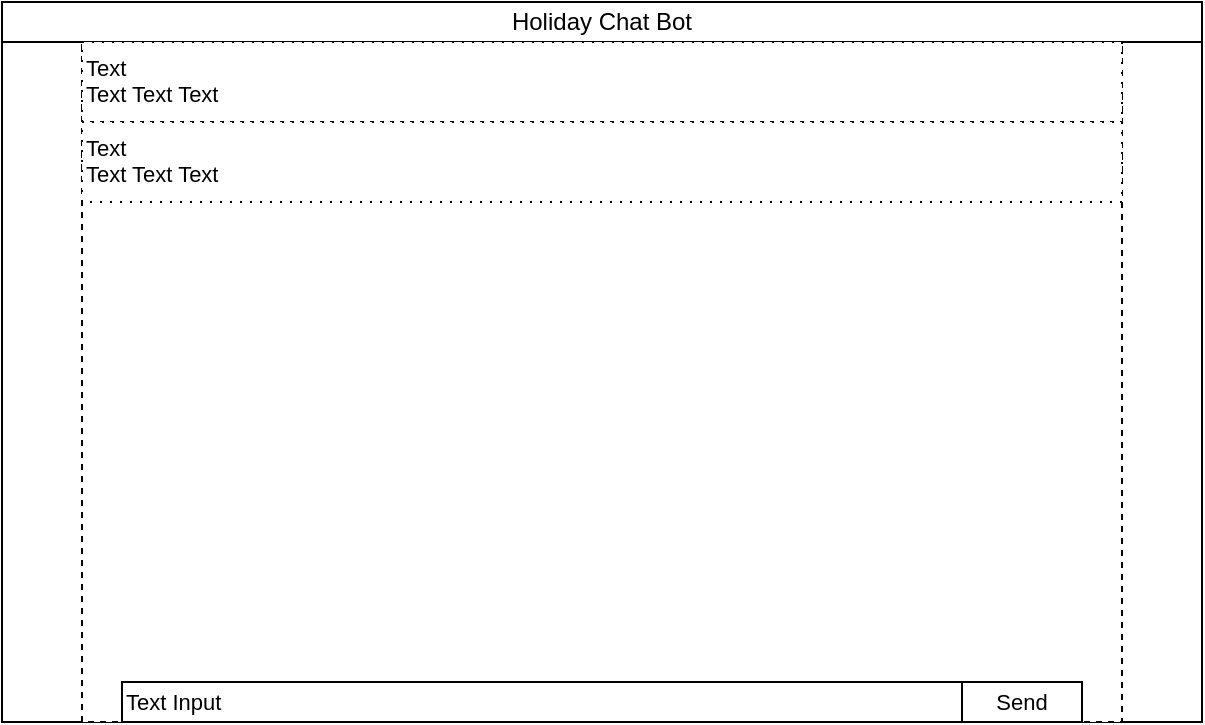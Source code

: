 <mxfile version="20.3.3" type="device" pages="3"><diagram id="rRbaPmhaAuxJNTkl6LD5" name="Wireframe"><mxGraphModel dx="1422" dy="780" grid="1" gridSize="10" guides="1" tooltips="1" connect="1" arrows="1" fold="1" page="1" pageScale="1" pageWidth="827" pageHeight="1169" math="0" shadow="0"><root><mxCell id="0"/><mxCell id="1" parent="0"/><mxCell id="-HLpW1yZBqNIrHYclV6M-1" value="" style="rounded=0;whiteSpace=wrap;html=1;" parent="1" vertex="1"><mxGeometry width="600" height="360" as="geometry"/></mxCell><mxCell id="-HLpW1yZBqNIrHYclV6M-10" value="" style="rounded=0;whiteSpace=wrap;html=1;dashed=1;" parent="1" vertex="1"><mxGeometry x="40" y="20" width="520" height="340" as="geometry"/></mxCell><mxCell id="-HLpW1yZBqNIrHYclV6M-8" value="&lt;div&gt;Holiday Chat Bot&lt;/div&gt;" style="rounded=0;whiteSpace=wrap;html=1;" parent="1" vertex="1"><mxGeometry width="600" height="20" as="geometry"/></mxCell><mxCell id="-HLpW1yZBqNIrHYclV6M-11" value="&lt;div style=&quot;font-size: 11px;&quot;&gt;Text&lt;/div&gt;&lt;div style=&quot;font-size: 11px;&quot;&gt;Text Text Text&lt;br style=&quot;font-size: 11px;&quot;&gt;&lt;/div&gt;" style="rounded=0;whiteSpace=wrap;html=1;dashed=1;align=left;dashPattern=1 4;verticalAlign=top;fontSize=11;" parent="1" vertex="1"><mxGeometry x="40" y="20" width="520" height="40" as="geometry"/></mxCell><mxCell id="-HLpW1yZBqNIrHYclV6M-12" value="&lt;div&gt;Text&lt;/div&gt;&lt;div&gt;Text Text Text&lt;br&gt;&lt;/div&gt;" style="rounded=0;whiteSpace=wrap;html=1;dashed=1;fontSize=11;align=left;dashPattern=1 4;glass=0;verticalAlign=top;" parent="1" vertex="1"><mxGeometry x="40" y="60" width="520" height="40" as="geometry"/></mxCell><mxCell id="-HLpW1yZBqNIrHYclV6M-13" value="&lt;div&gt;Text Input&lt;br&gt;&lt;/div&gt;" style="rounded=0;whiteSpace=wrap;html=1;fontSize=11;align=left;" parent="1" vertex="1"><mxGeometry x="60" y="340" width="480" height="20" as="geometry"/></mxCell><mxCell id="-HLpW1yZBqNIrHYclV6M-14" value="Send" style="rounded=0;whiteSpace=wrap;html=1;fontSize=11;" parent="1" vertex="1"><mxGeometry x="480" y="340" width="60" height="20" as="geometry"/></mxCell></root></mxGraphModel></diagram><diagram id="3B0--Szkb63tFvwPWmGF" name="Use Cases"><mxGraphModel dx="569" dy="312" grid="1" gridSize="10" guides="1" tooltips="1" connect="1" arrows="1" fold="1" page="1" pageScale="1" pageWidth="827" pageHeight="1169" math="0" shadow="0"><root><mxCell id="0"/><mxCell id="1" parent="0"/><mxCell id="AuVyAlOs0xdAZYAUOwa7-15" value="" style="rounded=0;whiteSpace=wrap;html=1;glass=0;fontSize=11;" vertex="1" parent="1"><mxGeometry width="240" height="120" as="geometry"/></mxCell><mxCell id="AuVyAlOs0xdAZYAUOwa7-14" value="" style="rounded=0;whiteSpace=wrap;html=1;glass=0;fontSize=11;" vertex="1" parent="1"><mxGeometry y="120" width="240" height="120" as="geometry"/></mxCell><mxCell id="AuVyAlOs0xdAZYAUOwa7-1" value="User" style="shape=umlActor;verticalLabelPosition=bottom;verticalAlign=top;html=1;outlineConnect=0;rounded=0;glass=0;fontSize=11;" vertex="1" parent="1"><mxGeometry x="20" y="20" width="40" height="80" as="geometry"/></mxCell><mxCell id="AuVyAlOs0xdAZYAUOwa7-2" value="Question" style="endArrow=classic;html=1;rounded=0;fontSize=11;" edge="1" parent="1"><mxGeometry width="50" height="50" relative="1" as="geometry"><mxPoint x="70" y="40" as="sourcePoint"/><mxPoint x="170" y="40" as="targetPoint"/></mxGeometry></mxCell><mxCell id="AuVyAlOs0xdAZYAUOwa7-4" value="Chat Bot" style="shape=umlActor;verticalLabelPosition=bottom;verticalAlign=top;html=1;rounded=0;glass=0;fontSize=11;" vertex="1" parent="1"><mxGeometry x="180" y="20" width="40" height="80" as="geometry"/></mxCell><mxCell id="AuVyAlOs0xdAZYAUOwa7-9" value="Response" style="endArrow=classic;html=1;rounded=0;fontSize=11;" edge="1" parent="1"><mxGeometry width="50" height="50" relative="1" as="geometry"><mxPoint x="170" y="80" as="sourcePoint"/><mxPoint x="70" y="80" as="targetPoint"/></mxGeometry></mxCell><mxCell id="AuVyAlOs0xdAZYAUOwa7-10" value="Chat Bot" style="shape=umlActor;verticalLabelPosition=bottom;verticalAlign=top;html=1;outlineConnect=0;rounded=0;glass=0;fontSize=11;" vertex="1" parent="1"><mxGeometry x="20" y="140" width="40" height="80" as="geometry"/></mxCell><mxCell id="AuVyAlOs0xdAZYAUOwa7-11" value="Question" style="endArrow=classic;html=1;rounded=0;fontSize=11;" edge="1" parent="1"><mxGeometry width="50" height="50" relative="1" as="geometry"><mxPoint x="70" y="160" as="sourcePoint"/><mxPoint x="170" y="160" as="targetPoint"/></mxGeometry></mxCell><mxCell id="AuVyAlOs0xdAZYAUOwa7-12" value="User" style="shape=umlActor;verticalLabelPosition=bottom;verticalAlign=top;html=1;rounded=0;glass=0;fontSize=11;" vertex="1" parent="1"><mxGeometry x="180" y="140" width="40" height="80" as="geometry"/></mxCell><mxCell id="AuVyAlOs0xdAZYAUOwa7-13" value="Response" style="endArrow=classic;html=1;rounded=0;fontSize=11;" edge="1" parent="1"><mxGeometry width="50" height="50" relative="1" as="geometry"><mxPoint x="170" y="200" as="sourcePoint"/><mxPoint x="70" y="200" as="targetPoint"/></mxGeometry></mxCell></root></mxGraphModel></diagram><diagram id="VWvXQfUAhhoTsaIBSG6E" name="Class Diagram"><mxGraphModel dx="1422" dy="780" grid="1" gridSize="10" guides="1" tooltips="1" connect="1" arrows="1" fold="1" page="1" pageScale="1" pageWidth="827" pageHeight="1169" math="0" shadow="0"><root><mxCell id="0"/><mxCell id="1" parent="0"/><mxCell id="RMdLKQfHAU37e9BvBeTm-1" value="Holiday" style="swimlane;fontStyle=0;childLayout=stackLayout;horizontal=1;startSize=26;fillColor=#dae8fc;horizontalStack=0;resizeParent=1;resizeParentMax=0;resizeLast=0;collapsible=1;marginBottom=0;strokeColor=#6c8ebf;" vertex="1" parent="1"><mxGeometry width="160" height="286" as="geometry"/></mxCell><mxCell id="RMdLKQfHAU37e9BvBeTm-2" value="HolidayReference: int" style="text;strokeColor=#6c8ebf;fillColor=#dae8fc;align=left;verticalAlign=top;spacingLeft=4;spacingRight=4;overflow=hidden;rotatable=0;points=[[0,0.5],[1,0.5]];portConstraint=eastwest;" vertex="1" parent="RMdLKQfHAU37e9BvBeTm-1"><mxGeometry y="26" width="160" height="26" as="geometry"/></mxCell><mxCell id="RMdLKQfHAU37e9BvBeTm-3" value="HotelName: str" style="text;strokeColor=#6c8ebf;fillColor=#dae8fc;align=left;verticalAlign=top;spacingLeft=4;spacingRight=4;overflow=hidden;rotatable=0;points=[[0,0.5],[1,0.5]];portConstraint=eastwest;" vertex="1" parent="RMdLKQfHAU37e9BvBeTm-1"><mxGeometry y="52" width="160" height="26" as="geometry"/></mxCell><mxCell id="RMdLKQfHAU37e9BvBeTm-4" value="City: str" style="text;strokeColor=#6c8ebf;fillColor=#dae8fc;align=left;verticalAlign=top;spacingLeft=4;spacingRight=4;overflow=hidden;rotatable=0;points=[[0,0.5],[1,0.5]];portConstraint=eastwest;" vertex="1" parent="RMdLKQfHAU37e9BvBeTm-1"><mxGeometry y="78" width="160" height="26" as="geometry"/></mxCell><mxCell id="RMdLKQfHAU37e9BvBeTm-5" value="Continent: str&#xA;" style="text;strokeColor=#6c8ebf;fillColor=#dae8fc;align=left;verticalAlign=top;spacingLeft=4;spacingRight=4;overflow=hidden;rotatable=0;points=[[0,0.5],[1,0.5]];portConstraint=eastwest;" vertex="1" parent="RMdLKQfHAU37e9BvBeTm-1"><mxGeometry y="104" width="160" height="26" as="geometry"/></mxCell><mxCell id="RMdLKQfHAU37e9BvBeTm-6" value="Country: str" style="text;strokeColor=#6c8ebf;fillColor=#dae8fc;align=left;verticalAlign=top;spacingLeft=4;spacingRight=4;overflow=hidden;rotatable=0;points=[[0,0.5],[1,0.5]];portConstraint=eastwest;" vertex="1" parent="RMdLKQfHAU37e9BvBeTm-1"><mxGeometry y="130" width="160" height="26" as="geometry"/></mxCell><mxCell id="RMdLKQfHAU37e9BvBeTm-7" value="Category: str" style="text;strokeColor=#6c8ebf;fillColor=#dae8fc;align=left;verticalAlign=top;spacingLeft=4;spacingRight=4;overflow=hidden;rotatable=0;points=[[0,0.5],[1,0.5]];portConstraint=eastwest;" vertex="1" parent="RMdLKQfHAU37e9BvBeTm-1"><mxGeometry y="156" width="160" height="26" as="geometry"/></mxCell><mxCell id="RMdLKQfHAU37e9BvBeTm-8" value="StarRating: int" style="text;strokeColor=#6c8ebf;fillColor=#dae8fc;align=left;verticalAlign=top;spacingLeft=4;spacingRight=4;overflow=hidden;rotatable=0;points=[[0,0.5],[1,0.5]];portConstraint=eastwest;" vertex="1" parent="RMdLKQfHAU37e9BvBeTm-1"><mxGeometry y="182" width="160" height="26" as="geometry"/></mxCell><mxCell id="RMdLKQfHAU37e9BvBeTm-9" value="TempRating: str" style="text;strokeColor=#6c8ebf;fillColor=#dae8fc;align=left;verticalAlign=top;spacingLeft=4;spacingRight=4;overflow=hidden;rotatable=0;points=[[0,0.5],[1,0.5]];portConstraint=eastwest;" vertex="1" parent="RMdLKQfHAU37e9BvBeTm-1"><mxGeometry y="208" width="160" height="26" as="geometry"/></mxCell><mxCell id="RMdLKQfHAU37e9BvBeTm-10" value="Location: str" style="text;strokeColor=#6c8ebf;fillColor=#dae8fc;align=left;verticalAlign=top;spacingLeft=4;spacingRight=4;overflow=hidden;rotatable=0;points=[[0,0.5],[1,0.5]];portConstraint=eastwest;" vertex="1" parent="RMdLKQfHAU37e9BvBeTm-1"><mxGeometry y="234" width="160" height="26" as="geometry"/></mxCell><mxCell id="RMdLKQfHAU37e9BvBeTm-11" value="PricePerNight: int" style="text;strokeColor=#6c8ebf;fillColor=#dae8fc;align=left;verticalAlign=top;spacingLeft=4;spacingRight=4;overflow=hidden;rotatable=0;points=[[0,0.5],[1,0.5]];portConstraint=eastwest;" vertex="1" parent="RMdLKQfHAU37e9BvBeTm-1"><mxGeometry y="260" width="160" height="26" as="geometry"/></mxCell><mxCell id="RMdLKQfHAU37e9BvBeTm-12" value="Question" style="swimlane;fontStyle=0;childLayout=stackLayout;horizontal=1;startSize=26;fillColor=#dae8fc;horizontalStack=0;resizeParent=1;resizeParentMax=0;resizeLast=0;collapsible=1;marginBottom=0;strokeColor=#6c8ebf;" vertex="1" parent="1"><mxGeometry y="320" width="160" height="104" as="geometry"/></mxCell><mxCell id="RMdLKQfHAU37e9BvBeTm-13" value="question: str" style="text;strokeColor=#6c8ebf;fillColor=#dae8fc;align=left;verticalAlign=top;spacingLeft=4;spacingRight=4;overflow=hidden;rotatable=0;points=[[0,0.5],[1,0.5]];portConstraint=eastwest;" vertex="1" parent="RMdLKQfHAU37e9BvBeTm-12"><mxGeometry y="26" width="160" height="26" as="geometry"/></mxCell><mxCell id="RMdLKQfHAU37e9BvBeTm-14" value="followup: Question or None" style="text;strokeColor=#6c8ebf;fillColor=#dae8fc;align=left;verticalAlign=top;spacingLeft=4;spacingRight=4;overflow=hidden;rotatable=0;points=[[0,0.5],[1,0.5]];portConstraint=eastwest;" vertex="1" parent="RMdLKQfHAU37e9BvBeTm-12"><mxGeometry y="52" width="160" height="26" as="geometry"/></mxCell><mxCell id="RMdLKQfHAU37e9BvBeTm-15" value="impact: str" style="text;strokeColor=#6c8ebf;fillColor=#dae8fc;align=left;verticalAlign=top;spacingLeft=4;spacingRight=4;overflow=hidden;rotatable=0;points=[[0,0.5],[1,0.5]];portConstraint=eastwest;" vertex="1" parent="RMdLKQfHAU37e9BvBeTm-12"><mxGeometry y="78" width="160" height="26" as="geometry"/></mxCell><mxCell id="RMdLKQfHAU37e9BvBeTm-16" value="Bot" style="swimlane;fontStyle=0;childLayout=stackLayout;horizontal=1;startSize=26;fillColor=#dae8fc;horizontalStack=0;resizeParent=1;resizeParentMax=0;resizeLast=0;collapsible=1;marginBottom=0;strokeColor=#6c8ebf;" vertex="1" parent="1"><mxGeometry y="481" width="160" height="208" as="geometry"/></mxCell><mxCell id="RMdLKQfHAU37e9BvBeTm-17" value="username: str" style="text;strokeColor=#6c8ebf;fillColor=#dae8fc;align=left;verticalAlign=top;spacingLeft=4;spacingRight=4;overflow=hidden;rotatable=0;points=[[0,0.5],[1,0.5]];portConstraint=eastwest;" vertex="1" parent="RMdLKQfHAU37e9BvBeTm-16"><mxGeometry y="26" width="160" height="26" as="geometry"/></mxCell><mxCell id="RMdLKQfHAU37e9BvBeTm-18" value="holidays: list[Holiday]" style="text;strokeColor=#6c8ebf;fillColor=#dae8fc;align=left;verticalAlign=top;spacingLeft=4;spacingRight=4;overflow=hidden;rotatable=0;points=[[0,0.5],[1,0.5]];portConstraint=eastwest;" vertex="1" parent="RMdLKQfHAU37e9BvBeTm-16"><mxGeometry y="52" width="160" height="26" as="geometry"/></mxCell><mxCell id="RMdLKQfHAU37e9BvBeTm-19" value="questions: list[Question]" style="text;strokeColor=#6c8ebf;fillColor=#dae8fc;align=left;verticalAlign=top;spacingLeft=4;spacingRight=4;overflow=hidden;rotatable=0;points=[[0,0.5],[1,0.5]];portConstraint=eastwest;" vertex="1" parent="RMdLKQfHAU37e9BvBeTm-16"><mxGeometry y="78" width="160" height="26" as="geometry"/></mxCell><mxCell id="RMdLKQfHAU37e9BvBeTm-20" value="preference: dict[str, str | int]" style="text;strokeColor=#6c8ebf;fillColor=#dae8fc;align=left;verticalAlign=top;spacingLeft=4;spacingRight=4;overflow=hidden;rotatable=0;points=[[0,0.5],[1,0.5]];portConstraint=eastwest;" vertex="1" parent="RMdLKQfHAU37e9BvBeTm-16"><mxGeometry y="104" width="160" height="26" as="geometry"/></mxCell><mxCell id="RMdLKQfHAU37e9BvBeTm-21" value="before_first_question: bool" style="text;strokeColor=#6c8ebf;fillColor=#dae8fc;align=left;verticalAlign=top;spacingLeft=4;spacingRight=4;overflow=hidden;rotatable=0;points=[[0,0.5],[1,0.5]];portConstraint=eastwest;" vertex="1" parent="RMdLKQfHAU37e9BvBeTm-16"><mxGeometry y="130" width="160" height="26" as="geometry"/></mxCell><mxCell id="RMdLKQfHAU37e9BvBeTm-22" value="question_index: int" style="text;strokeColor=#6c8ebf;fillColor=#dae8fc;align=left;verticalAlign=top;spacingLeft=4;spacingRight=4;overflow=hidden;rotatable=0;points=[[0,0.5],[1,0.5]];portConstraint=eastwest;" vertex="1" parent="RMdLKQfHAU37e9BvBeTm-16"><mxGeometry y="156" width="160" height="26" as="geometry"/></mxCell><mxCell id="RMdLKQfHAU37e9BvBeTm-23" value="current_question: Question" style="text;strokeColor=#6c8ebf;fillColor=#dae8fc;align=left;verticalAlign=top;spacingLeft=4;spacingRight=4;overflow=hidden;rotatable=0;points=[[0,0.5],[1,0.5]];portConstraint=eastwest;" vertex="1" parent="RMdLKQfHAU37e9BvBeTm-16"><mxGeometry y="182" width="160" height="26" as="geometry"/></mxCell><mxCell id="RMdLKQfHAU37e9BvBeTm-26" value="Message" style="swimlane;fontStyle=0;childLayout=stackLayout;horizontal=1;startSize=26;fillColor=#fff2cc;horizontalStack=0;resizeParent=1;resizeParentMax=0;resizeLast=0;collapsible=1;marginBottom=0;strokeColor=#d6b656;" vertex="1" parent="1"><mxGeometry x="200" width="160" height="78" as="geometry"/></mxCell><mxCell id="RMdLKQfHAU37e9BvBeTm-27" value="sender: string" style="text;strokeColor=#d6b656;fillColor=#fff2cc;align=left;verticalAlign=top;spacingLeft=4;spacingRight=4;overflow=hidden;rotatable=0;points=[[0,0.5],[1,0.5]];portConstraint=eastwest;" vertex="1" parent="RMdLKQfHAU37e9BvBeTm-26"><mxGeometry y="26" width="160" height="26" as="geometry"/></mxCell><mxCell id="RMdLKQfHAU37e9BvBeTm-28" value="message: string" style="text;strokeColor=#d6b656;fillColor=#fff2cc;align=left;verticalAlign=top;spacingLeft=4;spacingRight=4;overflow=hidden;rotatable=0;points=[[0,0.5],[1,0.5]];portConstraint=eastwest;" vertex="1" parent="RMdLKQfHAU37e9BvBeTm-26"><mxGeometry y="52" width="160" height="26" as="geometry"/></mxCell><mxCell id="RMdLKQfHAU37e9BvBeTm-30" value="HolidayChatBot" style="swimlane;fontStyle=0;childLayout=stackLayout;horizontal=1;startSize=26;fillColor=#fff2cc;horizontalStack=0;resizeParent=1;resizeParentMax=0;resizeLast=0;collapsible=1;marginBottom=0;strokeColor=#d6b656;" vertex="1" parent="1"><mxGeometry x="200" y="120" width="160" height="104" as="geometry"/></mxCell><mxCell id="RMdLKQfHAU37e9BvBeTm-31" value="username: string" style="text;strokeColor=#d6b656;fillColor=#fff2cc;align=left;verticalAlign=top;spacingLeft=4;spacingRight=4;overflow=hidden;rotatable=0;points=[[0,0.5],[1,0.5]];portConstraint=eastwest;" vertex="1" parent="RMdLKQfHAU37e9BvBeTm-30"><mxGeometry y="26" width="160" height="26" as="geometry"/></mxCell><mxCell id="RMdLKQfHAU37e9BvBeTm-32" value="beforeFirstMessage: boolean" style="text;strokeColor=#d6b656;fillColor=#fff2cc;align=left;verticalAlign=top;spacingLeft=4;spacingRight=4;overflow=hidden;rotatable=0;points=[[0,0.5],[1,0.5]];portConstraint=eastwest;" vertex="1" parent="RMdLKQfHAU37e9BvBeTm-30"><mxGeometry y="52" width="160" height="26" as="geometry"/></mxCell><mxCell id="RMdLKQfHAU37e9BvBeTm-33" value="messages:Message[]" style="text;strokeColor=#d6b656;fillColor=#fff2cc;align=left;verticalAlign=top;spacingLeft=4;spacingRight=4;overflow=hidden;rotatable=0;points=[[0,0.5],[1,0.5]];portConstraint=eastwest;" vertex="1" parent="RMdLKQfHAU37e9BvBeTm-30"><mxGeometry y="78" width="160" height="26" as="geometry"/></mxCell></root></mxGraphModel></diagram></mxfile>